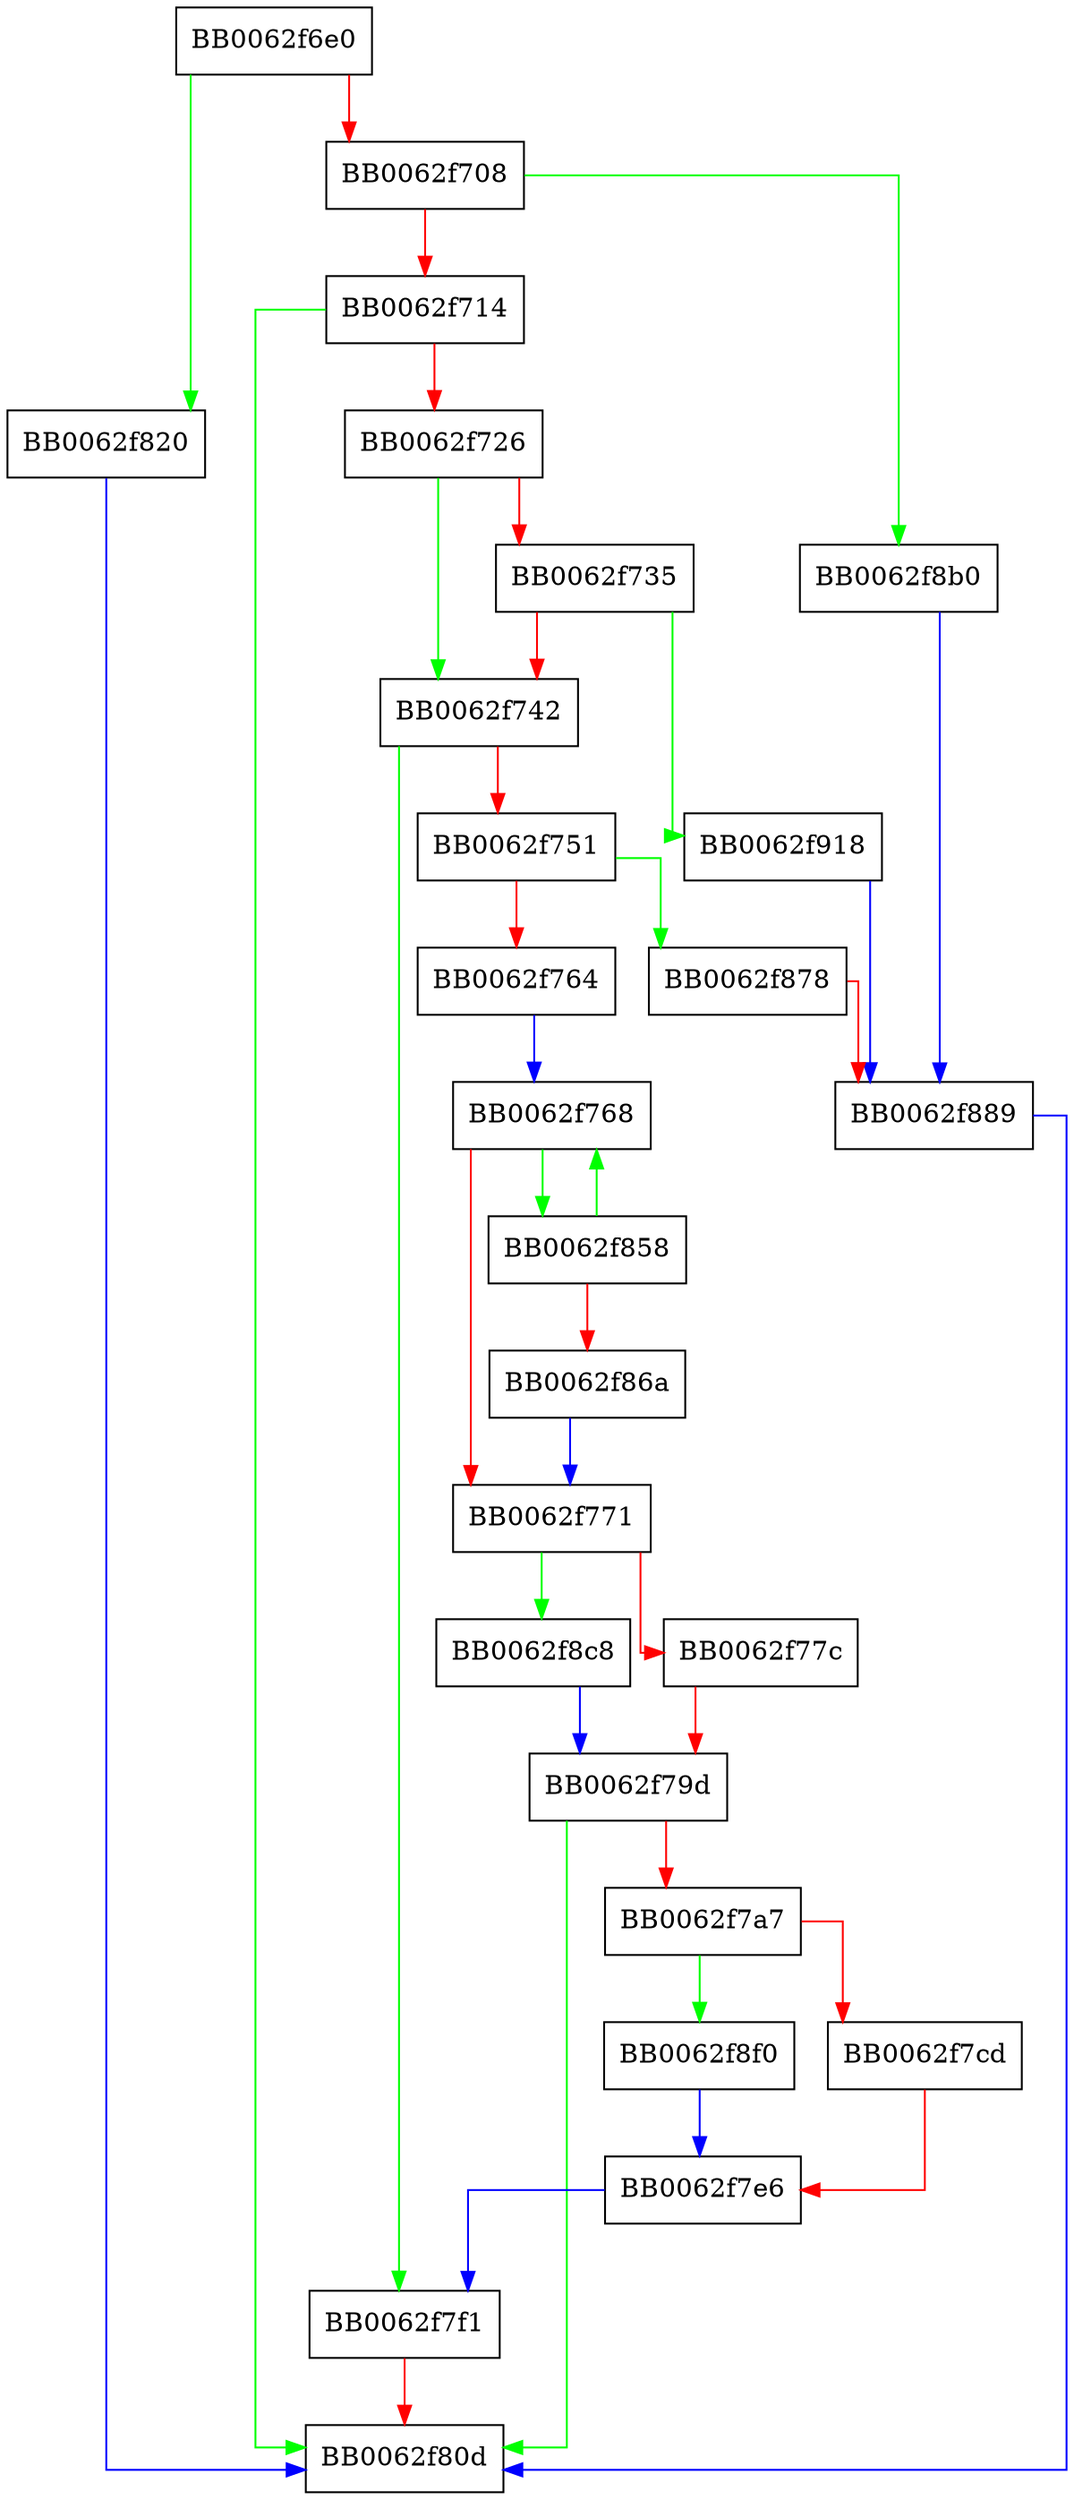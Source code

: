 digraph ossl_rand_pool_add {
  node [shape="box"];
  graph [splines=ortho];
  BB0062f6e0 -> BB0062f820 [color="green"];
  BB0062f6e0 -> BB0062f708 [color="red"];
  BB0062f708 -> BB0062f8b0 [color="green"];
  BB0062f708 -> BB0062f714 [color="red"];
  BB0062f714 -> BB0062f80d [color="green"];
  BB0062f714 -> BB0062f726 [color="red"];
  BB0062f726 -> BB0062f742 [color="green"];
  BB0062f726 -> BB0062f735 [color="red"];
  BB0062f735 -> BB0062f918 [color="green"];
  BB0062f735 -> BB0062f742 [color="red"];
  BB0062f742 -> BB0062f7f1 [color="green"];
  BB0062f742 -> BB0062f751 [color="red"];
  BB0062f751 -> BB0062f878 [color="green"];
  BB0062f751 -> BB0062f764 [color="red"];
  BB0062f764 -> BB0062f768 [color="blue"];
  BB0062f768 -> BB0062f858 [color="green"];
  BB0062f768 -> BB0062f771 [color="red"];
  BB0062f771 -> BB0062f8c8 [color="green"];
  BB0062f771 -> BB0062f77c [color="red"];
  BB0062f77c -> BB0062f79d [color="red"];
  BB0062f79d -> BB0062f80d [color="green"];
  BB0062f79d -> BB0062f7a7 [color="red"];
  BB0062f7a7 -> BB0062f8f0 [color="green"];
  BB0062f7a7 -> BB0062f7cd [color="red"];
  BB0062f7cd -> BB0062f7e6 [color="red"];
  BB0062f7e6 -> BB0062f7f1 [color="blue"];
  BB0062f7f1 -> BB0062f80d [color="red"];
  BB0062f820 -> BB0062f80d [color="blue"];
  BB0062f858 -> BB0062f768 [color="green"];
  BB0062f858 -> BB0062f86a [color="red"];
  BB0062f86a -> BB0062f771 [color="blue"];
  BB0062f878 -> BB0062f889 [color="red"];
  BB0062f889 -> BB0062f80d [color="blue"];
  BB0062f8b0 -> BB0062f889 [color="blue"];
  BB0062f8c8 -> BB0062f79d [color="blue"];
  BB0062f8f0 -> BB0062f7e6 [color="blue"];
  BB0062f918 -> BB0062f889 [color="blue"];
}